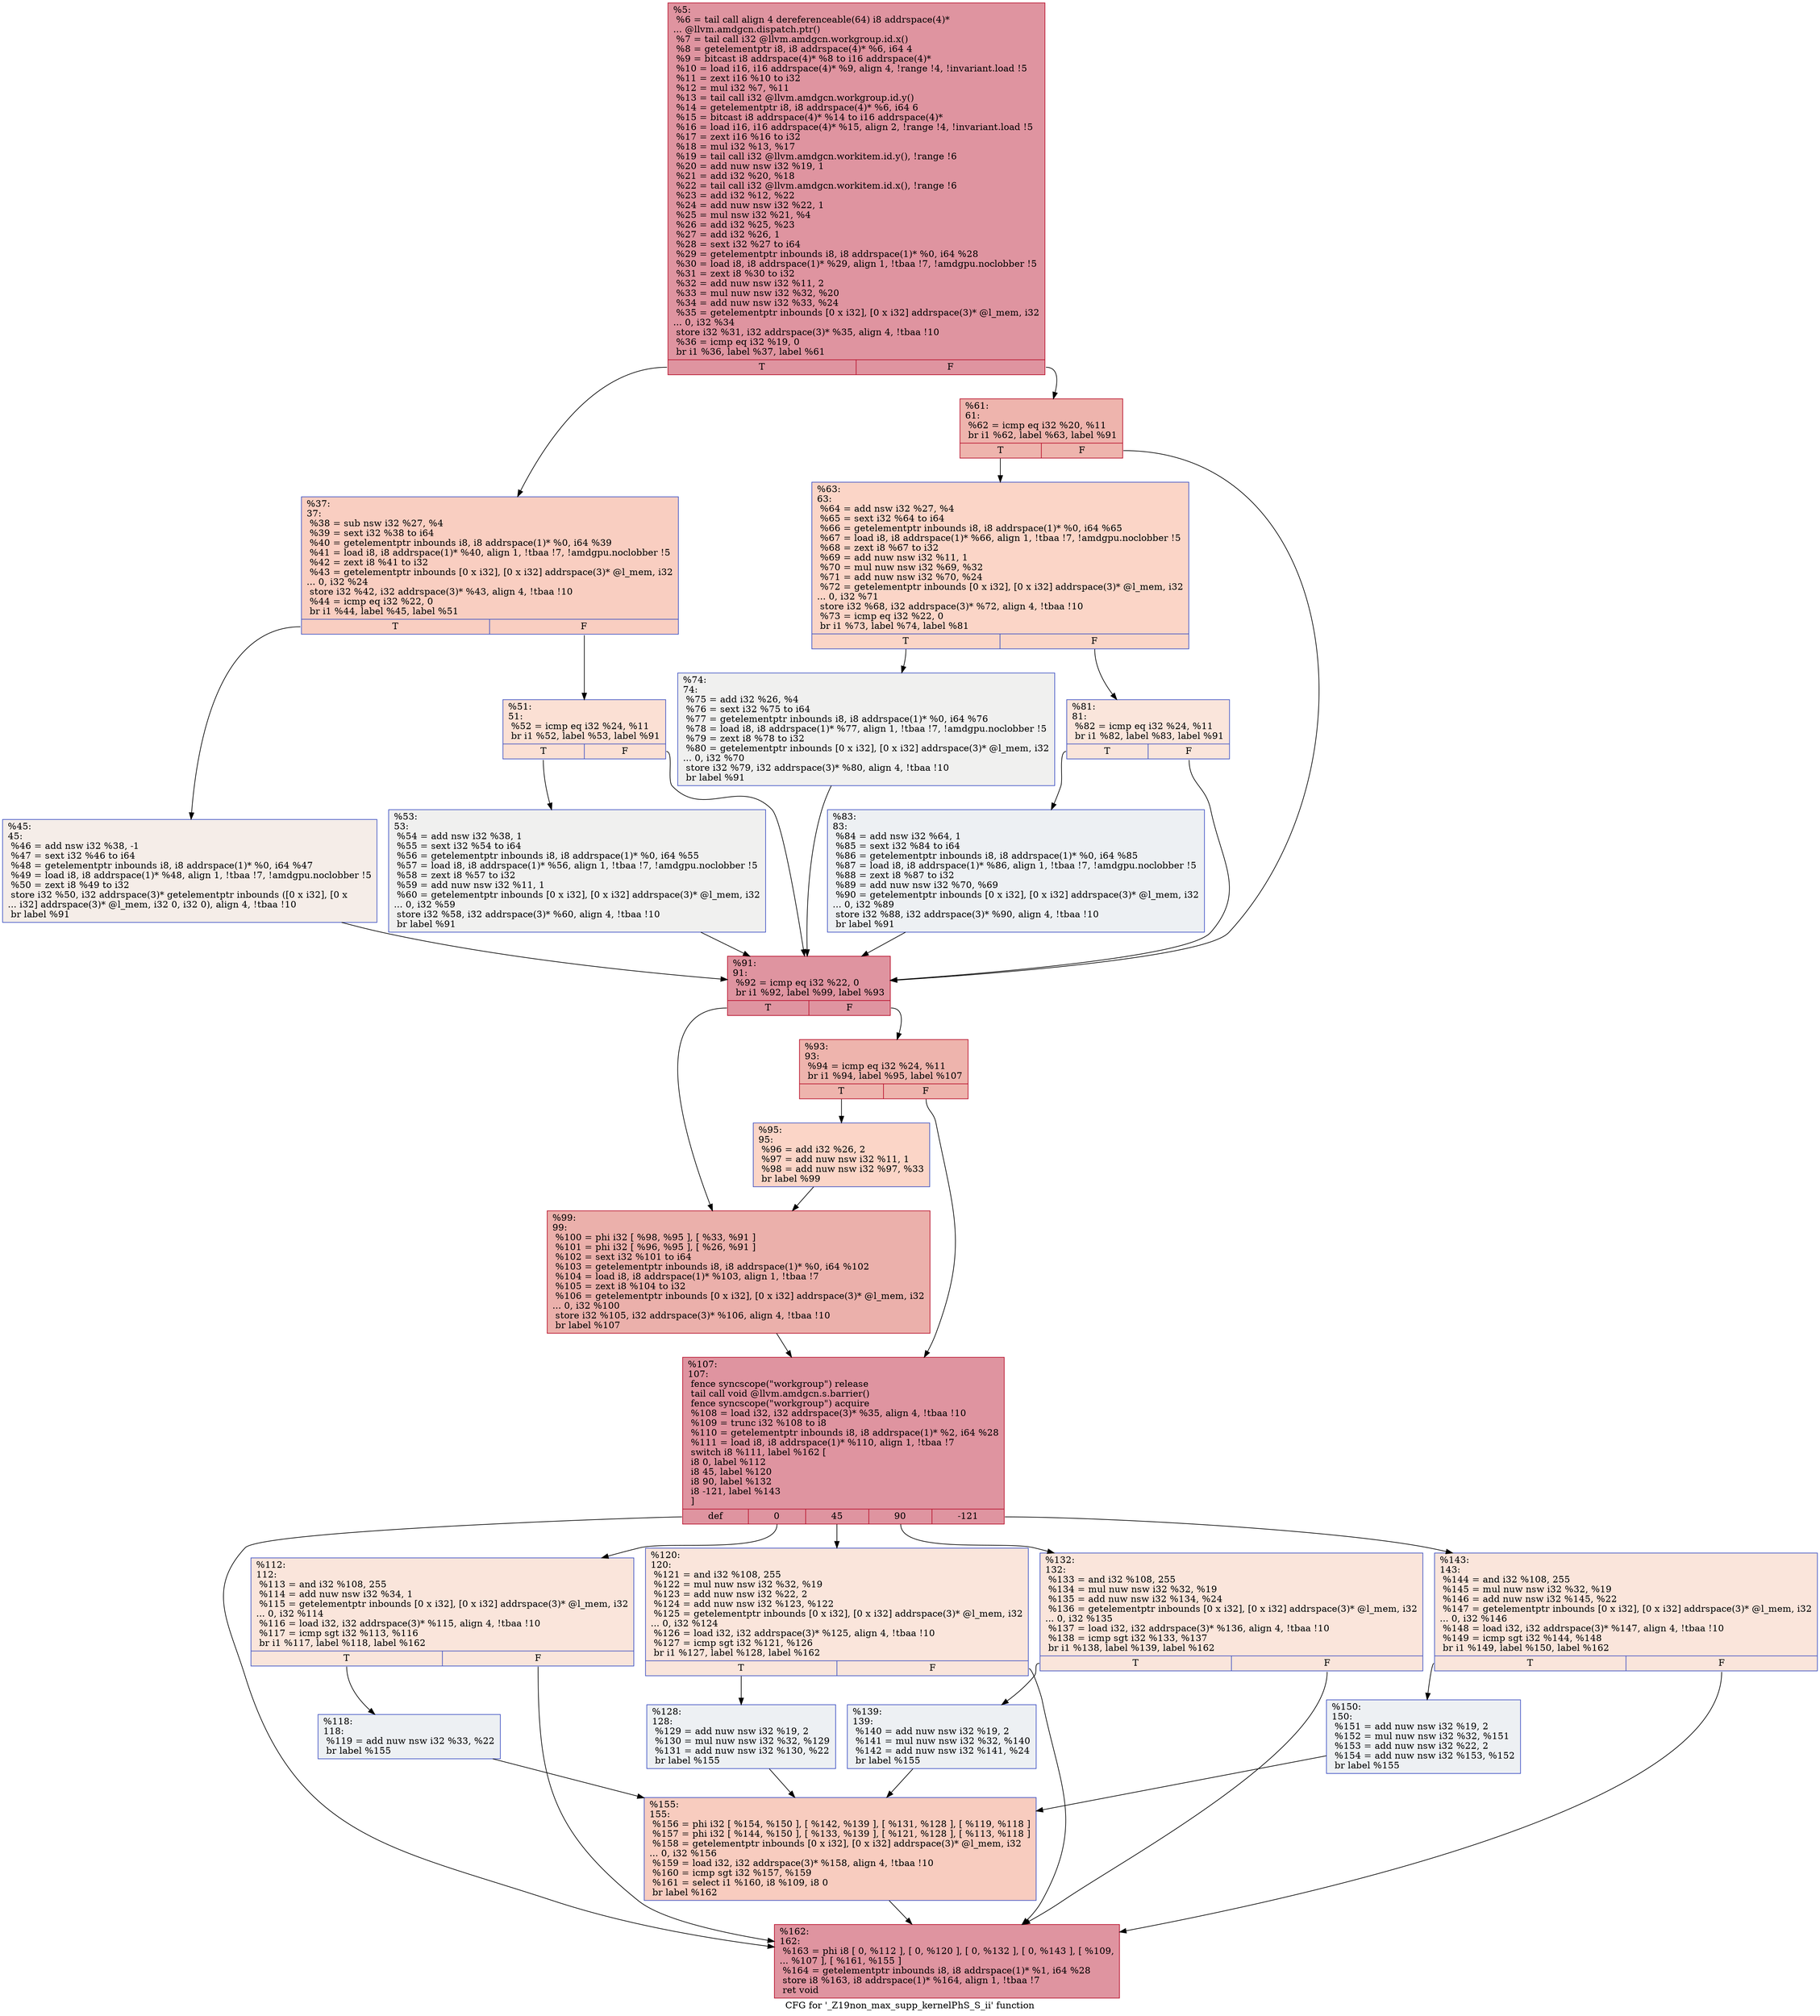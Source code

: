 digraph "CFG for '_Z19non_max_supp_kernelPhS_S_ii' function" {
	label="CFG for '_Z19non_max_supp_kernelPhS_S_ii' function";

	Node0x4990a60 [shape=record,color="#b70d28ff", style=filled, fillcolor="#b70d2870",label="{%5:\l  %6 = tail call align 4 dereferenceable(64) i8 addrspace(4)*\l... @llvm.amdgcn.dispatch.ptr()\l  %7 = tail call i32 @llvm.amdgcn.workgroup.id.x()\l  %8 = getelementptr i8, i8 addrspace(4)* %6, i64 4\l  %9 = bitcast i8 addrspace(4)* %8 to i16 addrspace(4)*\l  %10 = load i16, i16 addrspace(4)* %9, align 4, !range !4, !invariant.load !5\l  %11 = zext i16 %10 to i32\l  %12 = mul i32 %7, %11\l  %13 = tail call i32 @llvm.amdgcn.workgroup.id.y()\l  %14 = getelementptr i8, i8 addrspace(4)* %6, i64 6\l  %15 = bitcast i8 addrspace(4)* %14 to i16 addrspace(4)*\l  %16 = load i16, i16 addrspace(4)* %15, align 2, !range !4, !invariant.load !5\l  %17 = zext i16 %16 to i32\l  %18 = mul i32 %13, %17\l  %19 = tail call i32 @llvm.amdgcn.workitem.id.y(), !range !6\l  %20 = add nuw nsw i32 %19, 1\l  %21 = add i32 %20, %18\l  %22 = tail call i32 @llvm.amdgcn.workitem.id.x(), !range !6\l  %23 = add i32 %12, %22\l  %24 = add nuw nsw i32 %22, 1\l  %25 = mul nsw i32 %21, %4\l  %26 = add i32 %25, %23\l  %27 = add i32 %26, 1\l  %28 = sext i32 %27 to i64\l  %29 = getelementptr inbounds i8, i8 addrspace(1)* %0, i64 %28\l  %30 = load i8, i8 addrspace(1)* %29, align 1, !tbaa !7, !amdgpu.noclobber !5\l  %31 = zext i8 %30 to i32\l  %32 = add nuw nsw i32 %11, 2\l  %33 = mul nuw nsw i32 %32, %20\l  %34 = add nuw nsw i32 %33, %24\l  %35 = getelementptr inbounds [0 x i32], [0 x i32] addrspace(3)* @l_mem, i32\l... 0, i32 %34\l  store i32 %31, i32 addrspace(3)* %35, align 4, !tbaa !10\l  %36 = icmp eq i32 %19, 0\l  br i1 %36, label %37, label %61\l|{<s0>T|<s1>F}}"];
	Node0x4990a60:s0 -> Node0x4995000;
	Node0x4990a60:s1 -> Node0x4995090;
	Node0x4995000 [shape=record,color="#3d50c3ff", style=filled, fillcolor="#f2907270",label="{%37:\l37:                                               \l  %38 = sub nsw i32 %27, %4\l  %39 = sext i32 %38 to i64\l  %40 = getelementptr inbounds i8, i8 addrspace(1)* %0, i64 %39\l  %41 = load i8, i8 addrspace(1)* %40, align 1, !tbaa !7, !amdgpu.noclobber !5\l  %42 = zext i8 %41 to i32\l  %43 = getelementptr inbounds [0 x i32], [0 x i32] addrspace(3)* @l_mem, i32\l... 0, i32 %24\l  store i32 %42, i32 addrspace(3)* %43, align 4, !tbaa !10\l  %44 = icmp eq i32 %22, 0\l  br i1 %44, label %45, label %51\l|{<s0>T|<s1>F}}"];
	Node0x4995000:s0 -> Node0x4993590;
	Node0x4995000:s1 -> Node0x4996290;
	Node0x4993590 [shape=record,color="#3d50c3ff", style=filled, fillcolor="#e8d6cc70",label="{%45:\l45:                                               \l  %46 = add nsw i32 %38, -1\l  %47 = sext i32 %46 to i64\l  %48 = getelementptr inbounds i8, i8 addrspace(1)* %0, i64 %47\l  %49 = load i8, i8 addrspace(1)* %48, align 1, !tbaa !7, !amdgpu.noclobber !5\l  %50 = zext i8 %49 to i32\l  store i32 %50, i32 addrspace(3)* getelementptr inbounds ([0 x i32], [0 x\l... i32] addrspace(3)* @l_mem, i32 0, i32 0), align 4, !tbaa !10\l  br label %91\l}"];
	Node0x4993590 -> Node0x49969e0;
	Node0x4996290 [shape=record,color="#3d50c3ff", style=filled, fillcolor="#f7b99e70",label="{%51:\l51:                                               \l  %52 = icmp eq i32 %24, %11\l  br i1 %52, label %53, label %91\l|{<s0>T|<s1>F}}"];
	Node0x4996290:s0 -> Node0x4996b70;
	Node0x4996290:s1 -> Node0x49969e0;
	Node0x4996b70 [shape=record,color="#3d50c3ff", style=filled, fillcolor="#dedcdb70",label="{%53:\l53:                                               \l  %54 = add nsw i32 %38, 1\l  %55 = sext i32 %54 to i64\l  %56 = getelementptr inbounds i8, i8 addrspace(1)* %0, i64 %55\l  %57 = load i8, i8 addrspace(1)* %56, align 1, !tbaa !7, !amdgpu.noclobber !5\l  %58 = zext i8 %57 to i32\l  %59 = add nuw nsw i32 %11, 1\l  %60 = getelementptr inbounds [0 x i32], [0 x i32] addrspace(3)* @l_mem, i32\l... 0, i32 %59\l  store i32 %58, i32 addrspace(3)* %60, align 4, !tbaa !10\l  br label %91\l}"];
	Node0x4996b70 -> Node0x49969e0;
	Node0x4995090 [shape=record,color="#b70d28ff", style=filled, fillcolor="#d8564670",label="{%61:\l61:                                               \l  %62 = icmp eq i32 %20, %11\l  br i1 %62, label %63, label %91\l|{<s0>T|<s1>F}}"];
	Node0x4995090:s0 -> Node0x49971d0;
	Node0x4995090:s1 -> Node0x49969e0;
	Node0x49971d0 [shape=record,color="#3d50c3ff", style=filled, fillcolor="#f5a08170",label="{%63:\l63:                                               \l  %64 = add nsw i32 %27, %4\l  %65 = sext i32 %64 to i64\l  %66 = getelementptr inbounds i8, i8 addrspace(1)* %0, i64 %65\l  %67 = load i8, i8 addrspace(1)* %66, align 1, !tbaa !7, !amdgpu.noclobber !5\l  %68 = zext i8 %67 to i32\l  %69 = add nuw nsw i32 %11, 1\l  %70 = mul nuw nsw i32 %69, %32\l  %71 = add nuw nsw i32 %70, %24\l  %72 = getelementptr inbounds [0 x i32], [0 x i32] addrspace(3)* @l_mem, i32\l... 0, i32 %71\l  store i32 %68, i32 addrspace(3)* %72, align 4, !tbaa !10\l  %73 = icmp eq i32 %22, 0\l  br i1 %73, label %74, label %81\l|{<s0>T|<s1>F}}"];
	Node0x49971d0:s0 -> Node0x4997b00;
	Node0x49971d0:s1 -> Node0x4997b90;
	Node0x4997b00 [shape=record,color="#3d50c3ff", style=filled, fillcolor="#dedcdb70",label="{%74:\l74:                                               \l  %75 = add i32 %26, %4\l  %76 = sext i32 %75 to i64\l  %77 = getelementptr inbounds i8, i8 addrspace(1)* %0, i64 %76\l  %78 = load i8, i8 addrspace(1)* %77, align 1, !tbaa !7, !amdgpu.noclobber !5\l  %79 = zext i8 %78 to i32\l  %80 = getelementptr inbounds [0 x i32], [0 x i32] addrspace(3)* @l_mem, i32\l... 0, i32 %70\l  store i32 %79, i32 addrspace(3)* %80, align 4, !tbaa !10\l  br label %91\l}"];
	Node0x4997b00 -> Node0x49969e0;
	Node0x4997b90 [shape=record,color="#3d50c3ff", style=filled, fillcolor="#f4c5ad70",label="{%81:\l81:                                               \l  %82 = icmp eq i32 %24, %11\l  br i1 %82, label %83, label %91\l|{<s0>T|<s1>F}}"];
	Node0x4997b90:s0 -> Node0x49981a0;
	Node0x4997b90:s1 -> Node0x49969e0;
	Node0x49981a0 [shape=record,color="#3d50c3ff", style=filled, fillcolor="#d6dce470",label="{%83:\l83:                                               \l  %84 = add nsw i32 %64, 1\l  %85 = sext i32 %84 to i64\l  %86 = getelementptr inbounds i8, i8 addrspace(1)* %0, i64 %85\l  %87 = load i8, i8 addrspace(1)* %86, align 1, !tbaa !7, !amdgpu.noclobber !5\l  %88 = zext i8 %87 to i32\l  %89 = add nuw nsw i32 %70, %69\l  %90 = getelementptr inbounds [0 x i32], [0 x i32] addrspace(3)* @l_mem, i32\l... 0, i32 %89\l  store i32 %88, i32 addrspace(3)* %90, align 4, !tbaa !10\l  br label %91\l}"];
	Node0x49981a0 -> Node0x49969e0;
	Node0x49969e0 [shape=record,color="#b70d28ff", style=filled, fillcolor="#b70d2870",label="{%91:\l91:                                               \l  %92 = icmp eq i32 %22, 0\l  br i1 %92, label %99, label %93\l|{<s0>T|<s1>F}}"];
	Node0x49969e0:s0 -> Node0x4998800;
	Node0x49969e0:s1 -> Node0x4998850;
	Node0x4998850 [shape=record,color="#b70d28ff", style=filled, fillcolor="#d8564670",label="{%93:\l93:                                               \l  %94 = icmp eq i32 %24, %11\l  br i1 %94, label %95, label %107\l|{<s0>T|<s1>F}}"];
	Node0x4998850:s0 -> Node0x4998a20;
	Node0x4998850:s1 -> Node0x4998a70;
	Node0x4998a20 [shape=record,color="#3d50c3ff", style=filled, fillcolor="#f5a08170",label="{%95:\l95:                                               \l  %96 = add i32 %26, 2\l  %97 = add nuw nsw i32 %11, 1\l  %98 = add nuw nsw i32 %97, %33\l  br label %99\l}"];
	Node0x4998a20 -> Node0x4998800;
	Node0x4998800 [shape=record,color="#b70d28ff", style=filled, fillcolor="#d24b4070",label="{%99:\l99:                                               \l  %100 = phi i32 [ %98, %95 ], [ %33, %91 ]\l  %101 = phi i32 [ %96, %95 ], [ %26, %91 ]\l  %102 = sext i32 %101 to i64\l  %103 = getelementptr inbounds i8, i8 addrspace(1)* %0, i64 %102\l  %104 = load i8, i8 addrspace(1)* %103, align 1, !tbaa !7\l  %105 = zext i8 %104 to i32\l  %106 = getelementptr inbounds [0 x i32], [0 x i32] addrspace(3)* @l_mem, i32\l... 0, i32 %100\l  store i32 %105, i32 addrspace(3)* %106, align 4, !tbaa !10\l  br label %107\l}"];
	Node0x4998800 -> Node0x4998a70;
	Node0x4998a70 [shape=record,color="#b70d28ff", style=filled, fillcolor="#b70d2870",label="{%107:\l107:                                              \l  fence syncscope(\"workgroup\") release\l  tail call void @llvm.amdgcn.s.barrier()\l  fence syncscope(\"workgroup\") acquire\l  %108 = load i32, i32 addrspace(3)* %35, align 4, !tbaa !10\l  %109 = trunc i32 %108 to i8\l  %110 = getelementptr inbounds i8, i8 addrspace(1)* %2, i64 %28\l  %111 = load i8, i8 addrspace(1)* %110, align 1, !tbaa !7\l  switch i8 %111, label %162 [\l    i8 0, label %112\l    i8 45, label %120\l    i8 90, label %132\l    i8 -121, label %143\l  ]\l|{<s0>def|<s1>0|<s2>45|<s3>90|<s4>-121}}"];
	Node0x4998a70:s0 -> Node0x49997b0;
	Node0x4998a70:s1 -> Node0x4999800;
	Node0x4998a70:s2 -> Node0x4999880;
	Node0x4998a70:s3 -> Node0x4999900;
	Node0x4998a70:s4 -> Node0x49999c0;
	Node0x4999800 [shape=record,color="#3d50c3ff", style=filled, fillcolor="#f4c5ad70",label="{%112:\l112:                                              \l  %113 = and i32 %108, 255\l  %114 = add nuw nsw i32 %34, 1\l  %115 = getelementptr inbounds [0 x i32], [0 x i32] addrspace(3)* @l_mem, i32\l... 0, i32 %114\l  %116 = load i32, i32 addrspace(3)* %115, align 4, !tbaa !10\l  %117 = icmp sgt i32 %113, %116\l  br i1 %117, label %118, label %162\l|{<s0>T|<s1>F}}"];
	Node0x4999800:s0 -> Node0x4999f30;
	Node0x4999800:s1 -> Node0x49997b0;
	Node0x4999f30 [shape=record,color="#3d50c3ff", style=filled, fillcolor="#d6dce470",label="{%118:\l118:                                              \l  %119 = add nuw nsw i32 %33, %22\l  br label %155\l}"];
	Node0x4999f30 -> Node0x499a0c0;
	Node0x4999880 [shape=record,color="#3d50c3ff", style=filled, fillcolor="#f4c5ad70",label="{%120:\l120:                                              \l  %121 = and i32 %108, 255\l  %122 = mul nuw nsw i32 %32, %19\l  %123 = add nuw nsw i32 %22, 2\l  %124 = add nuw nsw i32 %123, %122\l  %125 = getelementptr inbounds [0 x i32], [0 x i32] addrspace(3)* @l_mem, i32\l... 0, i32 %124\l  %126 = load i32, i32 addrspace(3)* %125, align 4, !tbaa !10\l  %127 = icmp sgt i32 %121, %126\l  br i1 %127, label %128, label %162\l|{<s0>T|<s1>F}}"];
	Node0x4999880:s0 -> Node0x499a580;
	Node0x4999880:s1 -> Node0x49997b0;
	Node0x499a580 [shape=record,color="#3d50c3ff", style=filled, fillcolor="#d6dce470",label="{%128:\l128:                                              \l  %129 = add nuw nsw i32 %19, 2\l  %130 = mul nuw nsw i32 %32, %129\l  %131 = add nuw nsw i32 %130, %22\l  br label %155\l}"];
	Node0x499a580 -> Node0x499a0c0;
	Node0x4999900 [shape=record,color="#3d50c3ff", style=filled, fillcolor="#f4c5ad70",label="{%132:\l132:                                              \l  %133 = and i32 %108, 255\l  %134 = mul nuw nsw i32 %32, %19\l  %135 = add nuw nsw i32 %134, %24\l  %136 = getelementptr inbounds [0 x i32], [0 x i32] addrspace(3)* @l_mem, i32\l... 0, i32 %135\l  %137 = load i32, i32 addrspace(3)* %136, align 4, !tbaa !10\l  %138 = icmp sgt i32 %133, %137\l  br i1 %138, label %139, label %162\l|{<s0>T|<s1>F}}"];
	Node0x4999900:s0 -> Node0x499b050;
	Node0x4999900:s1 -> Node0x49997b0;
	Node0x499b050 [shape=record,color="#3d50c3ff", style=filled, fillcolor="#d6dce470",label="{%139:\l139:                                              \l  %140 = add nuw nsw i32 %19, 2\l  %141 = mul nuw nsw i32 %32, %140\l  %142 = add nuw nsw i32 %141, %24\l  br label %155\l}"];
	Node0x499b050 -> Node0x499a0c0;
	Node0x49999c0 [shape=record,color="#3d50c3ff", style=filled, fillcolor="#f4c5ad70",label="{%143:\l143:                                              \l  %144 = and i32 %108, 255\l  %145 = mul nuw nsw i32 %32, %19\l  %146 = add nuw nsw i32 %145, %22\l  %147 = getelementptr inbounds [0 x i32], [0 x i32] addrspace(3)* @l_mem, i32\l... 0, i32 %146\l  %148 = load i32, i32 addrspace(3)* %147, align 4, !tbaa !10\l  %149 = icmp sgt i32 %144, %148\l  br i1 %149, label %150, label %162\l|{<s0>T|<s1>F}}"];
	Node0x49999c0:s0 -> Node0x499b6e0;
	Node0x49999c0:s1 -> Node0x49997b0;
	Node0x499b6e0 [shape=record,color="#3d50c3ff", style=filled, fillcolor="#d6dce470",label="{%150:\l150:                                              \l  %151 = add nuw nsw i32 %19, 2\l  %152 = mul nuw nsw i32 %32, %151\l  %153 = add nuw nsw i32 %22, 2\l  %154 = add nuw nsw i32 %153, %152\l  br label %155\l}"];
	Node0x499b6e0 -> Node0x499a0c0;
	Node0x499a0c0 [shape=record,color="#3d50c3ff", style=filled, fillcolor="#f08b6e70",label="{%155:\l155:                                              \l  %156 = phi i32 [ %154, %150 ], [ %142, %139 ], [ %131, %128 ], [ %119, %118 ]\l  %157 = phi i32 [ %144, %150 ], [ %133, %139 ], [ %121, %128 ], [ %113, %118 ]\l  %158 = getelementptr inbounds [0 x i32], [0 x i32] addrspace(3)* @l_mem, i32\l... 0, i32 %156\l  %159 = load i32, i32 addrspace(3)* %158, align 4, !tbaa !10\l  %160 = icmp sgt i32 %157, %159\l  %161 = select i1 %160, i8 %109, i8 0\l  br label %162\l}"];
	Node0x499a0c0 -> Node0x49997b0;
	Node0x49997b0 [shape=record,color="#b70d28ff", style=filled, fillcolor="#b70d2870",label="{%162:\l162:                                              \l  %163 = phi i8 [ 0, %112 ], [ 0, %120 ], [ 0, %132 ], [ 0, %143 ], [ %109,\l... %107 ], [ %161, %155 ]\l  %164 = getelementptr inbounds i8, i8 addrspace(1)* %1, i64 %28\l  store i8 %163, i8 addrspace(1)* %164, align 1, !tbaa !7\l  ret void\l}"];
}
